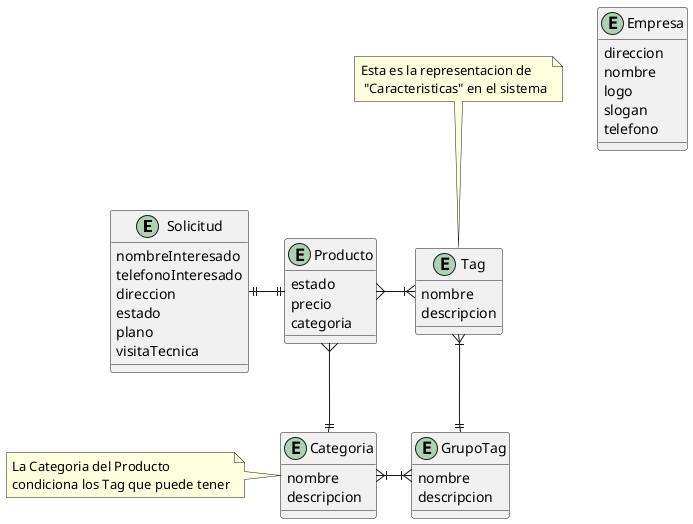 @startuml MetalK_DataModel
    skinparam linestyle orto
    entity sol as "Solicitud"{
        nombreInteresado
        telefonoInteresado
        direccion
        estado
        plano
        visitaTecnica
    }

    entity pro as "Producto"{
        estado
        precio
        categoria
    }
    entity cat as "Categoria" {   
        nombre
        descripcion
    }

    entity gt as "GrupoTag" {   
        nombre
        descripcion
    }

    entity tag as "Tag" {   
        nombre
        descripcion
    }

    entity emp as "Empresa"{
        direccion
        nombre
        logo
        slogan
        telefono
    }


    tag }|-left-{ pro
    pro ||-left-|| sol
    pro }-down-|| cat
    tag }|-down-|| gt
    cat }|-right-|{ gt
    
    note top of tag: Esta es la representacion de \n "Caracteristicas" en el sistema
    note left of cat: La Categoria del Producto \ncondiciona los Tag que puede tener

    
@enduml
